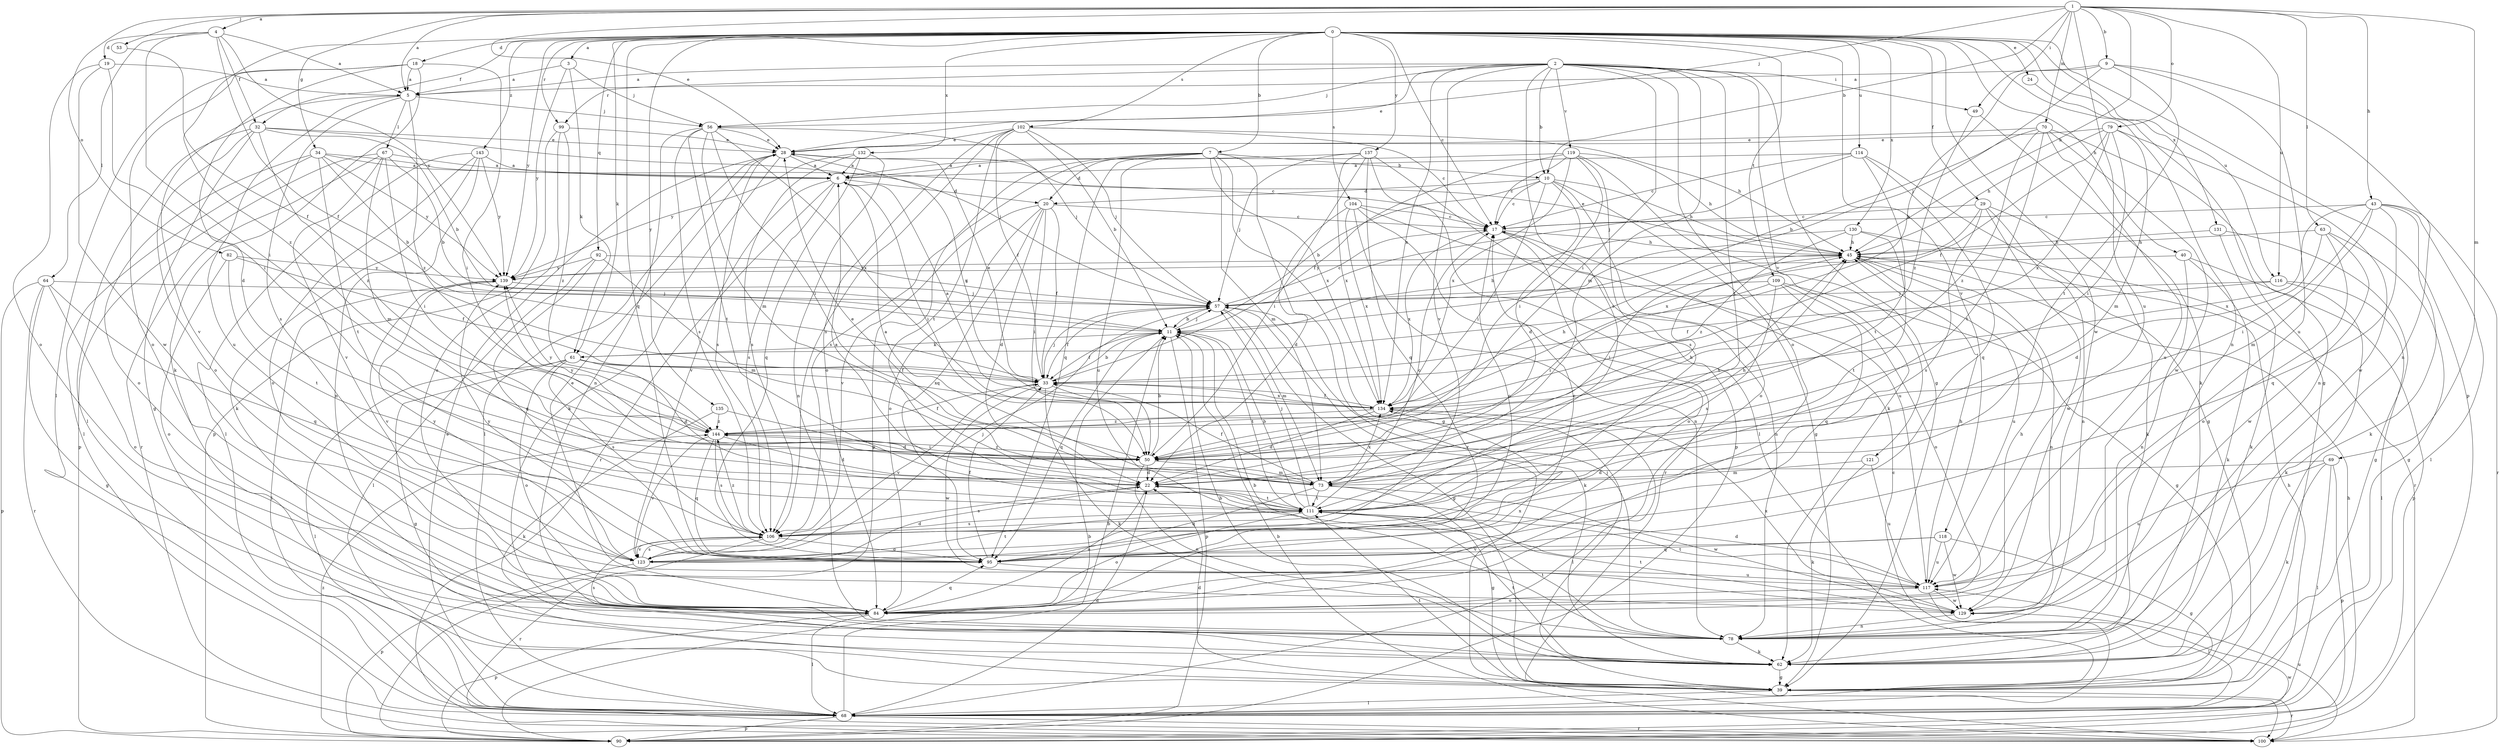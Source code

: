strict digraph  {
0;
1;
2;
3;
4;
5;
6;
7;
9;
10;
11;
17;
18;
19;
20;
22;
24;
28;
29;
32;
33;
34;
39;
40;
43;
45;
49;
50;
53;
56;
57;
61;
62;
63;
64;
67;
68;
69;
70;
73;
78;
79;
82;
84;
90;
92;
95;
99;
100;
102;
104;
106;
109;
111;
114;
116;
117;
118;
119;
121;
123;
129;
130;
131;
132;
134;
135;
137;
139;
143;
144;
0 -> 3  [label=a];
0 -> 7  [label=b];
0 -> 17  [label=c];
0 -> 18  [label=d];
0 -> 24  [label=e];
0 -> 29  [label=f];
0 -> 32  [label=f];
0 -> 40  [label=h];
0 -> 61  [label=k];
0 -> 78  [label=n];
0 -> 90  [label=p];
0 -> 92  [label=q];
0 -> 95  [label=q];
0 -> 99  [label=r];
0 -> 102  [label=s];
0 -> 104  [label=s];
0 -> 109  [label=t];
0 -> 114  [label=u];
0 -> 116  [label=u];
0 -> 118  [label=v];
0 -> 129  [label=w];
0 -> 130  [label=x];
0 -> 131  [label=x];
0 -> 132  [label=x];
0 -> 135  [label=y];
0 -> 137  [label=y];
0 -> 139  [label=y];
0 -> 143  [label=z];
0 -> 144  [label=z];
1 -> 4  [label=a];
1 -> 5  [label=a];
1 -> 9  [label=b];
1 -> 10  [label=b];
1 -> 28  [label=e];
1 -> 34  [label=g];
1 -> 43  [label=h];
1 -> 45  [label=h];
1 -> 49  [label=i];
1 -> 53  [label=j];
1 -> 56  [label=j];
1 -> 63  [label=l];
1 -> 69  [label=m];
1 -> 70  [label=m];
1 -> 79  [label=o];
1 -> 82  [label=o];
1 -> 116  [label=u];
1 -> 117  [label=u];
2 -> 5  [label=a];
2 -> 10  [label=b];
2 -> 28  [label=e];
2 -> 39  [label=g];
2 -> 49  [label=i];
2 -> 50  [label=i];
2 -> 56  [label=j];
2 -> 73  [label=m];
2 -> 84  [label=o];
2 -> 99  [label=r];
2 -> 106  [label=s];
2 -> 111  [label=t];
2 -> 119  [label=v];
2 -> 121  [label=v];
2 -> 123  [label=v];
2 -> 134  [label=x];
3 -> 5  [label=a];
3 -> 56  [label=j];
3 -> 61  [label=k];
3 -> 139  [label=y];
4 -> 5  [label=a];
4 -> 19  [label=d];
4 -> 32  [label=f];
4 -> 33  [label=f];
4 -> 50  [label=i];
4 -> 64  [label=l];
4 -> 139  [label=y];
5 -> 56  [label=j];
5 -> 67  [label=l];
5 -> 106  [label=s];
5 -> 117  [label=u];
5 -> 123  [label=v];
5 -> 144  [label=z];
6 -> 20  [label=d];
6 -> 50  [label=i];
6 -> 100  [label=r];
6 -> 106  [label=s];
6 -> 123  [label=v];
7 -> 10  [label=b];
7 -> 20  [label=d];
7 -> 39  [label=g];
7 -> 73  [label=m];
7 -> 90  [label=p];
7 -> 95  [label=q];
7 -> 100  [label=r];
7 -> 106  [label=s];
7 -> 117  [label=u];
7 -> 134  [label=x];
9 -> 5  [label=a];
9 -> 57  [label=j];
9 -> 61  [label=k];
9 -> 78  [label=n];
9 -> 111  [label=t];
9 -> 117  [label=u];
10 -> 11  [label=b];
10 -> 17  [label=c];
10 -> 20  [label=d];
10 -> 22  [label=d];
10 -> 39  [label=g];
10 -> 45  [label=h];
10 -> 50  [label=i];
10 -> 84  [label=o];
11 -> 33  [label=f];
11 -> 57  [label=j];
11 -> 61  [label=k];
11 -> 90  [label=p];
11 -> 95  [label=q];
11 -> 111  [label=t];
17 -> 45  [label=h];
17 -> 78  [label=n];
17 -> 84  [label=o];
17 -> 134  [label=x];
18 -> 5  [label=a];
18 -> 22  [label=d];
18 -> 50  [label=i];
18 -> 62  [label=k];
18 -> 68  [label=l];
18 -> 84  [label=o];
19 -> 5  [label=a];
19 -> 50  [label=i];
19 -> 84  [label=o];
19 -> 129  [label=w];
20 -> 17  [label=c];
20 -> 22  [label=d];
20 -> 33  [label=f];
20 -> 50  [label=i];
20 -> 84  [label=o];
20 -> 95  [label=q];
20 -> 123  [label=v];
22 -> 45  [label=h];
22 -> 84  [label=o];
22 -> 106  [label=s];
22 -> 111  [label=t];
24 -> 39  [label=g];
28 -> 6  [label=a];
28 -> 62  [label=k];
28 -> 68  [label=l];
28 -> 106  [label=s];
28 -> 134  [label=x];
29 -> 17  [label=c];
29 -> 62  [label=k];
29 -> 78  [label=n];
29 -> 106  [label=s];
29 -> 129  [label=w];
29 -> 134  [label=x];
32 -> 11  [label=b];
32 -> 28  [label=e];
32 -> 39  [label=g];
32 -> 57  [label=j];
32 -> 68  [label=l];
32 -> 84  [label=o];
32 -> 144  [label=z];
33 -> 11  [label=b];
33 -> 28  [label=e];
33 -> 50  [label=i];
33 -> 57  [label=j];
33 -> 62  [label=k];
33 -> 123  [label=v];
33 -> 129  [label=w];
33 -> 134  [label=x];
34 -> 6  [label=a];
34 -> 11  [label=b];
34 -> 17  [label=c];
34 -> 68  [label=l];
34 -> 84  [label=o];
34 -> 111  [label=t];
34 -> 139  [label=y];
39 -> 22  [label=d];
39 -> 68  [label=l];
39 -> 100  [label=r];
39 -> 111  [label=t];
40 -> 62  [label=k];
40 -> 78  [label=n];
40 -> 90  [label=p];
40 -> 139  [label=y];
43 -> 17  [label=c];
43 -> 50  [label=i];
43 -> 62  [label=k];
43 -> 68  [label=l];
43 -> 73  [label=m];
43 -> 95  [label=q];
43 -> 100  [label=r];
43 -> 134  [label=x];
45 -> 28  [label=e];
45 -> 50  [label=i];
45 -> 78  [label=n];
45 -> 117  [label=u];
45 -> 139  [label=y];
49 -> 62  [label=k];
49 -> 144  [label=z];
50 -> 11  [label=b];
50 -> 22  [label=d];
50 -> 45  [label=h];
50 -> 73  [label=m];
50 -> 78  [label=n];
50 -> 139  [label=y];
50 -> 144  [label=z];
53 -> 33  [label=f];
56 -> 28  [label=e];
56 -> 50  [label=i];
56 -> 57  [label=j];
56 -> 73  [label=m];
56 -> 78  [label=n];
56 -> 106  [label=s];
56 -> 111  [label=t];
56 -> 134  [label=x];
57 -> 11  [label=b];
57 -> 17  [label=c];
57 -> 33  [label=f];
57 -> 39  [label=g];
57 -> 62  [label=k];
57 -> 73  [label=m];
61 -> 22  [label=d];
61 -> 33  [label=f];
61 -> 39  [label=g];
61 -> 68  [label=l];
61 -> 84  [label=o];
61 -> 106  [label=s];
61 -> 134  [label=x];
62 -> 11  [label=b];
62 -> 39  [label=g];
62 -> 111  [label=t];
63 -> 22  [label=d];
63 -> 39  [label=g];
63 -> 45  [label=h];
63 -> 84  [label=o];
63 -> 129  [label=w];
64 -> 39  [label=g];
64 -> 57  [label=j];
64 -> 84  [label=o];
64 -> 90  [label=p];
64 -> 95  [label=q];
64 -> 100  [label=r];
67 -> 6  [label=a];
67 -> 11  [label=b];
67 -> 50  [label=i];
67 -> 73  [label=m];
67 -> 90  [label=p];
67 -> 100  [label=r];
67 -> 123  [label=v];
68 -> 11  [label=b];
68 -> 17  [label=c];
68 -> 22  [label=d];
68 -> 28  [label=e];
68 -> 45  [label=h];
68 -> 90  [label=p];
68 -> 100  [label=r];
69 -> 22  [label=d];
69 -> 62  [label=k];
69 -> 68  [label=l];
69 -> 90  [label=p];
69 -> 117  [label=u];
70 -> 11  [label=b];
70 -> 28  [label=e];
70 -> 78  [label=n];
70 -> 111  [label=t];
70 -> 117  [label=u];
70 -> 129  [label=w];
70 -> 144  [label=z];
73 -> 6  [label=a];
73 -> 28  [label=e];
73 -> 33  [label=f];
73 -> 39  [label=g];
73 -> 45  [label=h];
73 -> 95  [label=q];
73 -> 111  [label=t];
73 -> 129  [label=w];
73 -> 134  [label=x];
78 -> 11  [label=b];
78 -> 57  [label=j];
78 -> 62  [label=k];
78 -> 106  [label=s];
78 -> 111  [label=t];
79 -> 28  [label=e];
79 -> 33  [label=f];
79 -> 45  [label=h];
79 -> 50  [label=i];
79 -> 73  [label=m];
79 -> 129  [label=w];
79 -> 134  [label=x];
82 -> 33  [label=f];
82 -> 84  [label=o];
82 -> 111  [label=t];
82 -> 139  [label=y];
84 -> 28  [label=e];
84 -> 45  [label=h];
84 -> 68  [label=l];
84 -> 90  [label=p];
84 -> 95  [label=q];
84 -> 134  [label=x];
90 -> 11  [label=b];
90 -> 45  [label=h];
90 -> 129  [label=w];
90 -> 144  [label=z];
92 -> 57  [label=j];
92 -> 68  [label=l];
92 -> 73  [label=m];
92 -> 95  [label=q];
92 -> 139  [label=y];
95 -> 17  [label=c];
95 -> 33  [label=f];
95 -> 117  [label=u];
95 -> 139  [label=y];
99 -> 28  [label=e];
99 -> 84  [label=o];
99 -> 90  [label=p];
99 -> 144  [label=z];
100 -> 11  [label=b];
100 -> 117  [label=u];
102 -> 11  [label=b];
102 -> 17  [label=c];
102 -> 28  [label=e];
102 -> 33  [label=f];
102 -> 45  [label=h];
102 -> 57  [label=j];
102 -> 84  [label=o];
102 -> 106  [label=s];
102 -> 111  [label=t];
104 -> 17  [label=c];
104 -> 22  [label=d];
104 -> 78  [label=n];
104 -> 100  [label=r];
104 -> 117  [label=u];
104 -> 134  [label=x];
106 -> 95  [label=q];
106 -> 100  [label=r];
106 -> 123  [label=v];
106 -> 144  [label=z];
109 -> 39  [label=g];
109 -> 50  [label=i];
109 -> 57  [label=j];
109 -> 84  [label=o];
109 -> 95  [label=q];
109 -> 106  [label=s];
111 -> 6  [label=a];
111 -> 11  [label=b];
111 -> 17  [label=c];
111 -> 57  [label=j];
111 -> 84  [label=o];
111 -> 106  [label=s];
114 -> 6  [label=a];
114 -> 17  [label=c];
114 -> 39  [label=g];
114 -> 57  [label=j];
114 -> 95  [label=q];
114 -> 111  [label=t];
116 -> 33  [label=f];
116 -> 57  [label=j];
116 -> 62  [label=k];
116 -> 68  [label=l];
117 -> 22  [label=d];
117 -> 45  [label=h];
117 -> 68  [label=l];
117 -> 84  [label=o];
117 -> 111  [label=t];
117 -> 129  [label=w];
118 -> 39  [label=g];
118 -> 95  [label=q];
118 -> 117  [label=u];
118 -> 123  [label=v];
118 -> 129  [label=w];
119 -> 6  [label=a];
119 -> 17  [label=c];
119 -> 33  [label=f];
119 -> 45  [label=h];
119 -> 50  [label=i];
119 -> 62  [label=k];
119 -> 106  [label=s];
119 -> 134  [label=x];
121 -> 62  [label=k];
121 -> 73  [label=m];
121 -> 117  [label=u];
123 -> 17  [label=c];
123 -> 22  [label=d];
123 -> 57  [label=j];
123 -> 90  [label=p];
123 -> 106  [label=s];
123 -> 111  [label=t];
123 -> 139  [label=y];
129 -> 78  [label=n];
129 -> 111  [label=t];
129 -> 134  [label=x];
130 -> 11  [label=b];
130 -> 45  [label=h];
130 -> 100  [label=r];
130 -> 111  [label=t];
130 -> 144  [label=z];
131 -> 39  [label=g];
131 -> 45  [label=h];
131 -> 62  [label=k];
132 -> 6  [label=a];
132 -> 78  [label=n];
132 -> 95  [label=q];
132 -> 106  [label=s];
132 -> 139  [label=y];
134 -> 6  [label=a];
134 -> 22  [label=d];
134 -> 33  [label=f];
134 -> 45  [label=h];
134 -> 68  [label=l];
134 -> 144  [label=z];
135 -> 22  [label=d];
135 -> 62  [label=k];
135 -> 144  [label=z];
137 -> 6  [label=a];
137 -> 50  [label=i];
137 -> 57  [label=j];
137 -> 68  [label=l];
137 -> 90  [label=p];
137 -> 95  [label=q];
137 -> 134  [label=x];
139 -> 57  [label=j];
139 -> 68  [label=l];
139 -> 123  [label=v];
143 -> 6  [label=a];
143 -> 62  [label=k];
143 -> 68  [label=l];
143 -> 78  [label=n];
143 -> 84  [label=o];
143 -> 139  [label=y];
144 -> 22  [label=d];
144 -> 33  [label=f];
144 -> 50  [label=i];
144 -> 95  [label=q];
144 -> 106  [label=s];
144 -> 123  [label=v];
144 -> 139  [label=y];
}
